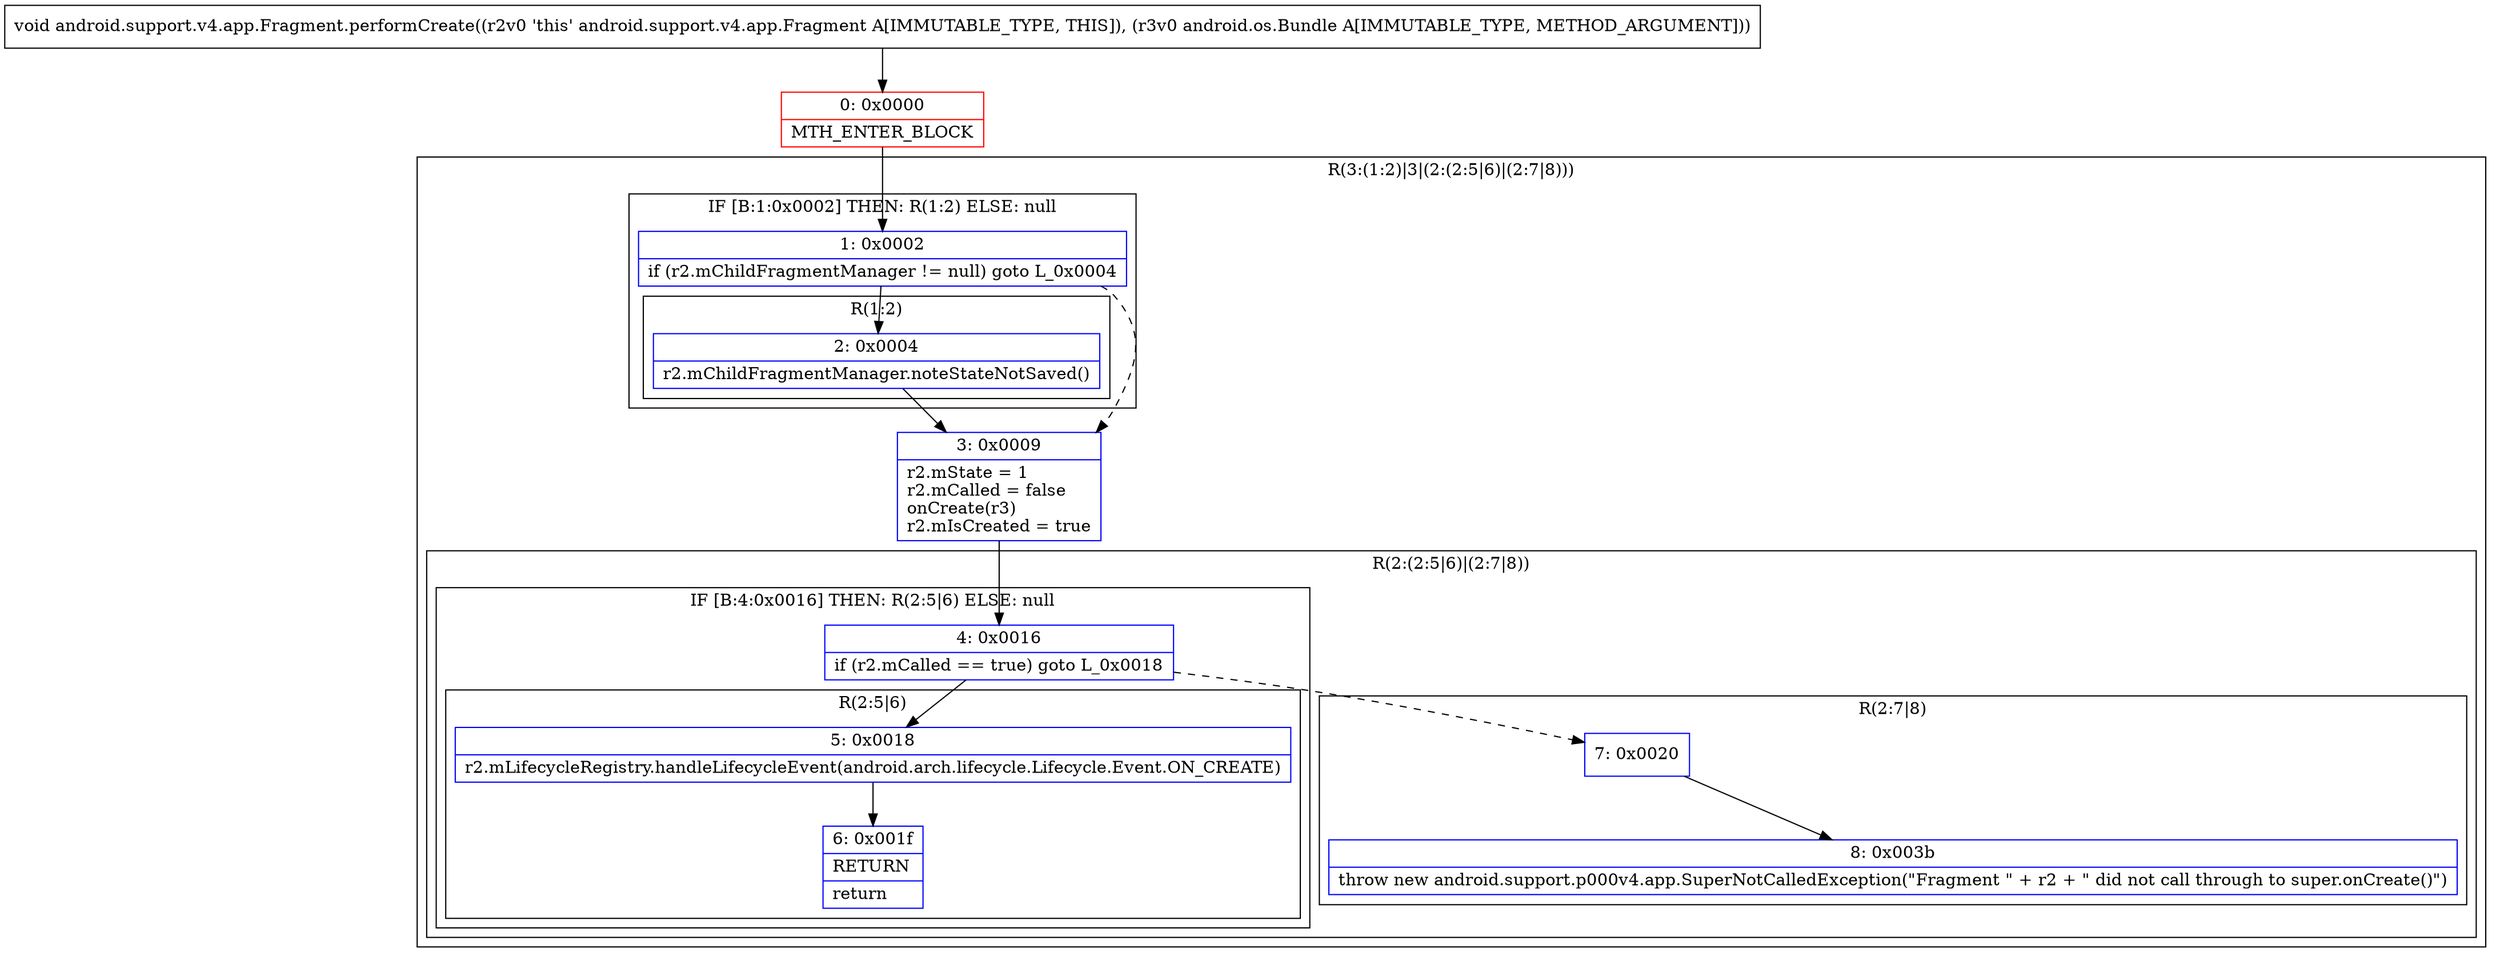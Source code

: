 digraph "CFG forandroid.support.v4.app.Fragment.performCreate(Landroid\/os\/Bundle;)V" {
subgraph cluster_Region_1588063539 {
label = "R(3:(1:2)|3|(2:(2:5|6)|(2:7|8)))";
node [shape=record,color=blue];
subgraph cluster_IfRegion_1347961635 {
label = "IF [B:1:0x0002] THEN: R(1:2) ELSE: null";
node [shape=record,color=blue];
Node_1 [shape=record,label="{1\:\ 0x0002|if (r2.mChildFragmentManager != null) goto L_0x0004\l}"];
subgraph cluster_Region_197350780 {
label = "R(1:2)";
node [shape=record,color=blue];
Node_2 [shape=record,label="{2\:\ 0x0004|r2.mChildFragmentManager.noteStateNotSaved()\l}"];
}
}
Node_3 [shape=record,label="{3\:\ 0x0009|r2.mState = 1\lr2.mCalled = false\lonCreate(r3)\lr2.mIsCreated = true\l}"];
subgraph cluster_Region_187687663 {
label = "R(2:(2:5|6)|(2:7|8))";
node [shape=record,color=blue];
subgraph cluster_IfRegion_1786792140 {
label = "IF [B:4:0x0016] THEN: R(2:5|6) ELSE: null";
node [shape=record,color=blue];
Node_4 [shape=record,label="{4\:\ 0x0016|if (r2.mCalled == true) goto L_0x0018\l}"];
subgraph cluster_Region_2027114468 {
label = "R(2:5|6)";
node [shape=record,color=blue];
Node_5 [shape=record,label="{5\:\ 0x0018|r2.mLifecycleRegistry.handleLifecycleEvent(android.arch.lifecycle.Lifecycle.Event.ON_CREATE)\l}"];
Node_6 [shape=record,label="{6\:\ 0x001f|RETURN\l|return\l}"];
}
}
subgraph cluster_Region_1772784951 {
label = "R(2:7|8)";
node [shape=record,color=blue];
Node_7 [shape=record,label="{7\:\ 0x0020}"];
Node_8 [shape=record,label="{8\:\ 0x003b|throw new android.support.p000v4.app.SuperNotCalledException(\"Fragment \" + r2 + \" did not call through to super.onCreate()\")\l}"];
}
}
}
Node_0 [shape=record,color=red,label="{0\:\ 0x0000|MTH_ENTER_BLOCK\l}"];
MethodNode[shape=record,label="{void android.support.v4.app.Fragment.performCreate((r2v0 'this' android.support.v4.app.Fragment A[IMMUTABLE_TYPE, THIS]), (r3v0 android.os.Bundle A[IMMUTABLE_TYPE, METHOD_ARGUMENT])) }"];
MethodNode -> Node_0;
Node_1 -> Node_2;
Node_1 -> Node_3[style=dashed];
Node_2 -> Node_3;
Node_3 -> Node_4;
Node_4 -> Node_5;
Node_4 -> Node_7[style=dashed];
Node_5 -> Node_6;
Node_7 -> Node_8;
Node_0 -> Node_1;
}


